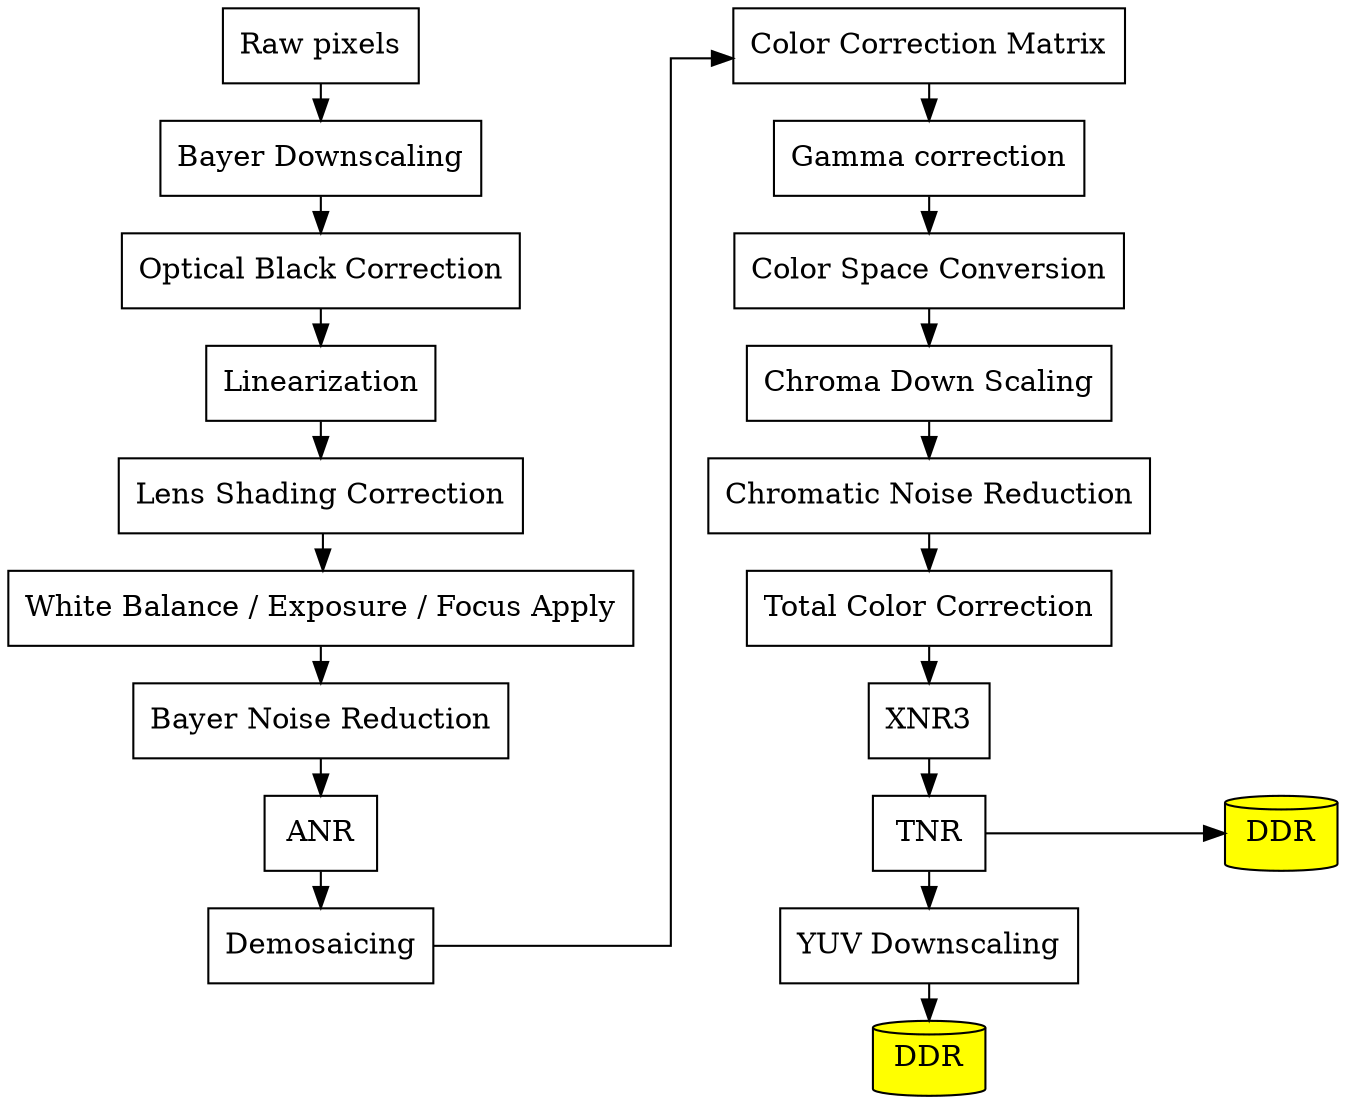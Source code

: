 digraph "IPU3 ImgU" {
    node [shape=box]
    splines="ortho"
    rankdir="LR"

    a [label="Raw pixels"]
    b [label="Bayer Downscaling"]
    c [label="Optical Black Correction"]
    d [label="Linearization"]
    e [label="Lens Shading Correction"]
    f [label="White Balance / Exposure / Focus Apply"]
    g [label="Bayer Noise Reduction"]
    h [label="ANR"]
    i [label="Demosaicing"]
    j [label="Color Correction Matrix"]
    k [label="Gamma correction"]
    l [label="Color Space Conversion"]
    m [label="Chroma Down Scaling"]
    n [label="Chromatic Noise Reduction"]
    o [label="Total Color Correction"]
    p [label="XNR3"]
    q [label="TNR"]
    r [label="DDR", style=filled, fillcolor=yellow, shape=cylinder]
    s [label="YUV Downscaling"]
    t [label="DDR", style=filled, fillcolor=yellow, shape=cylinder]

    { rank=same; a -> b -> c -> d -> e -> f -> g -> h -> i }
    { rank=same; j -> k -> l -> m -> n -> o -> p -> q -> s -> t}

    a -> j [style=invis, weight=10]
    i -> j
    q -> r
}